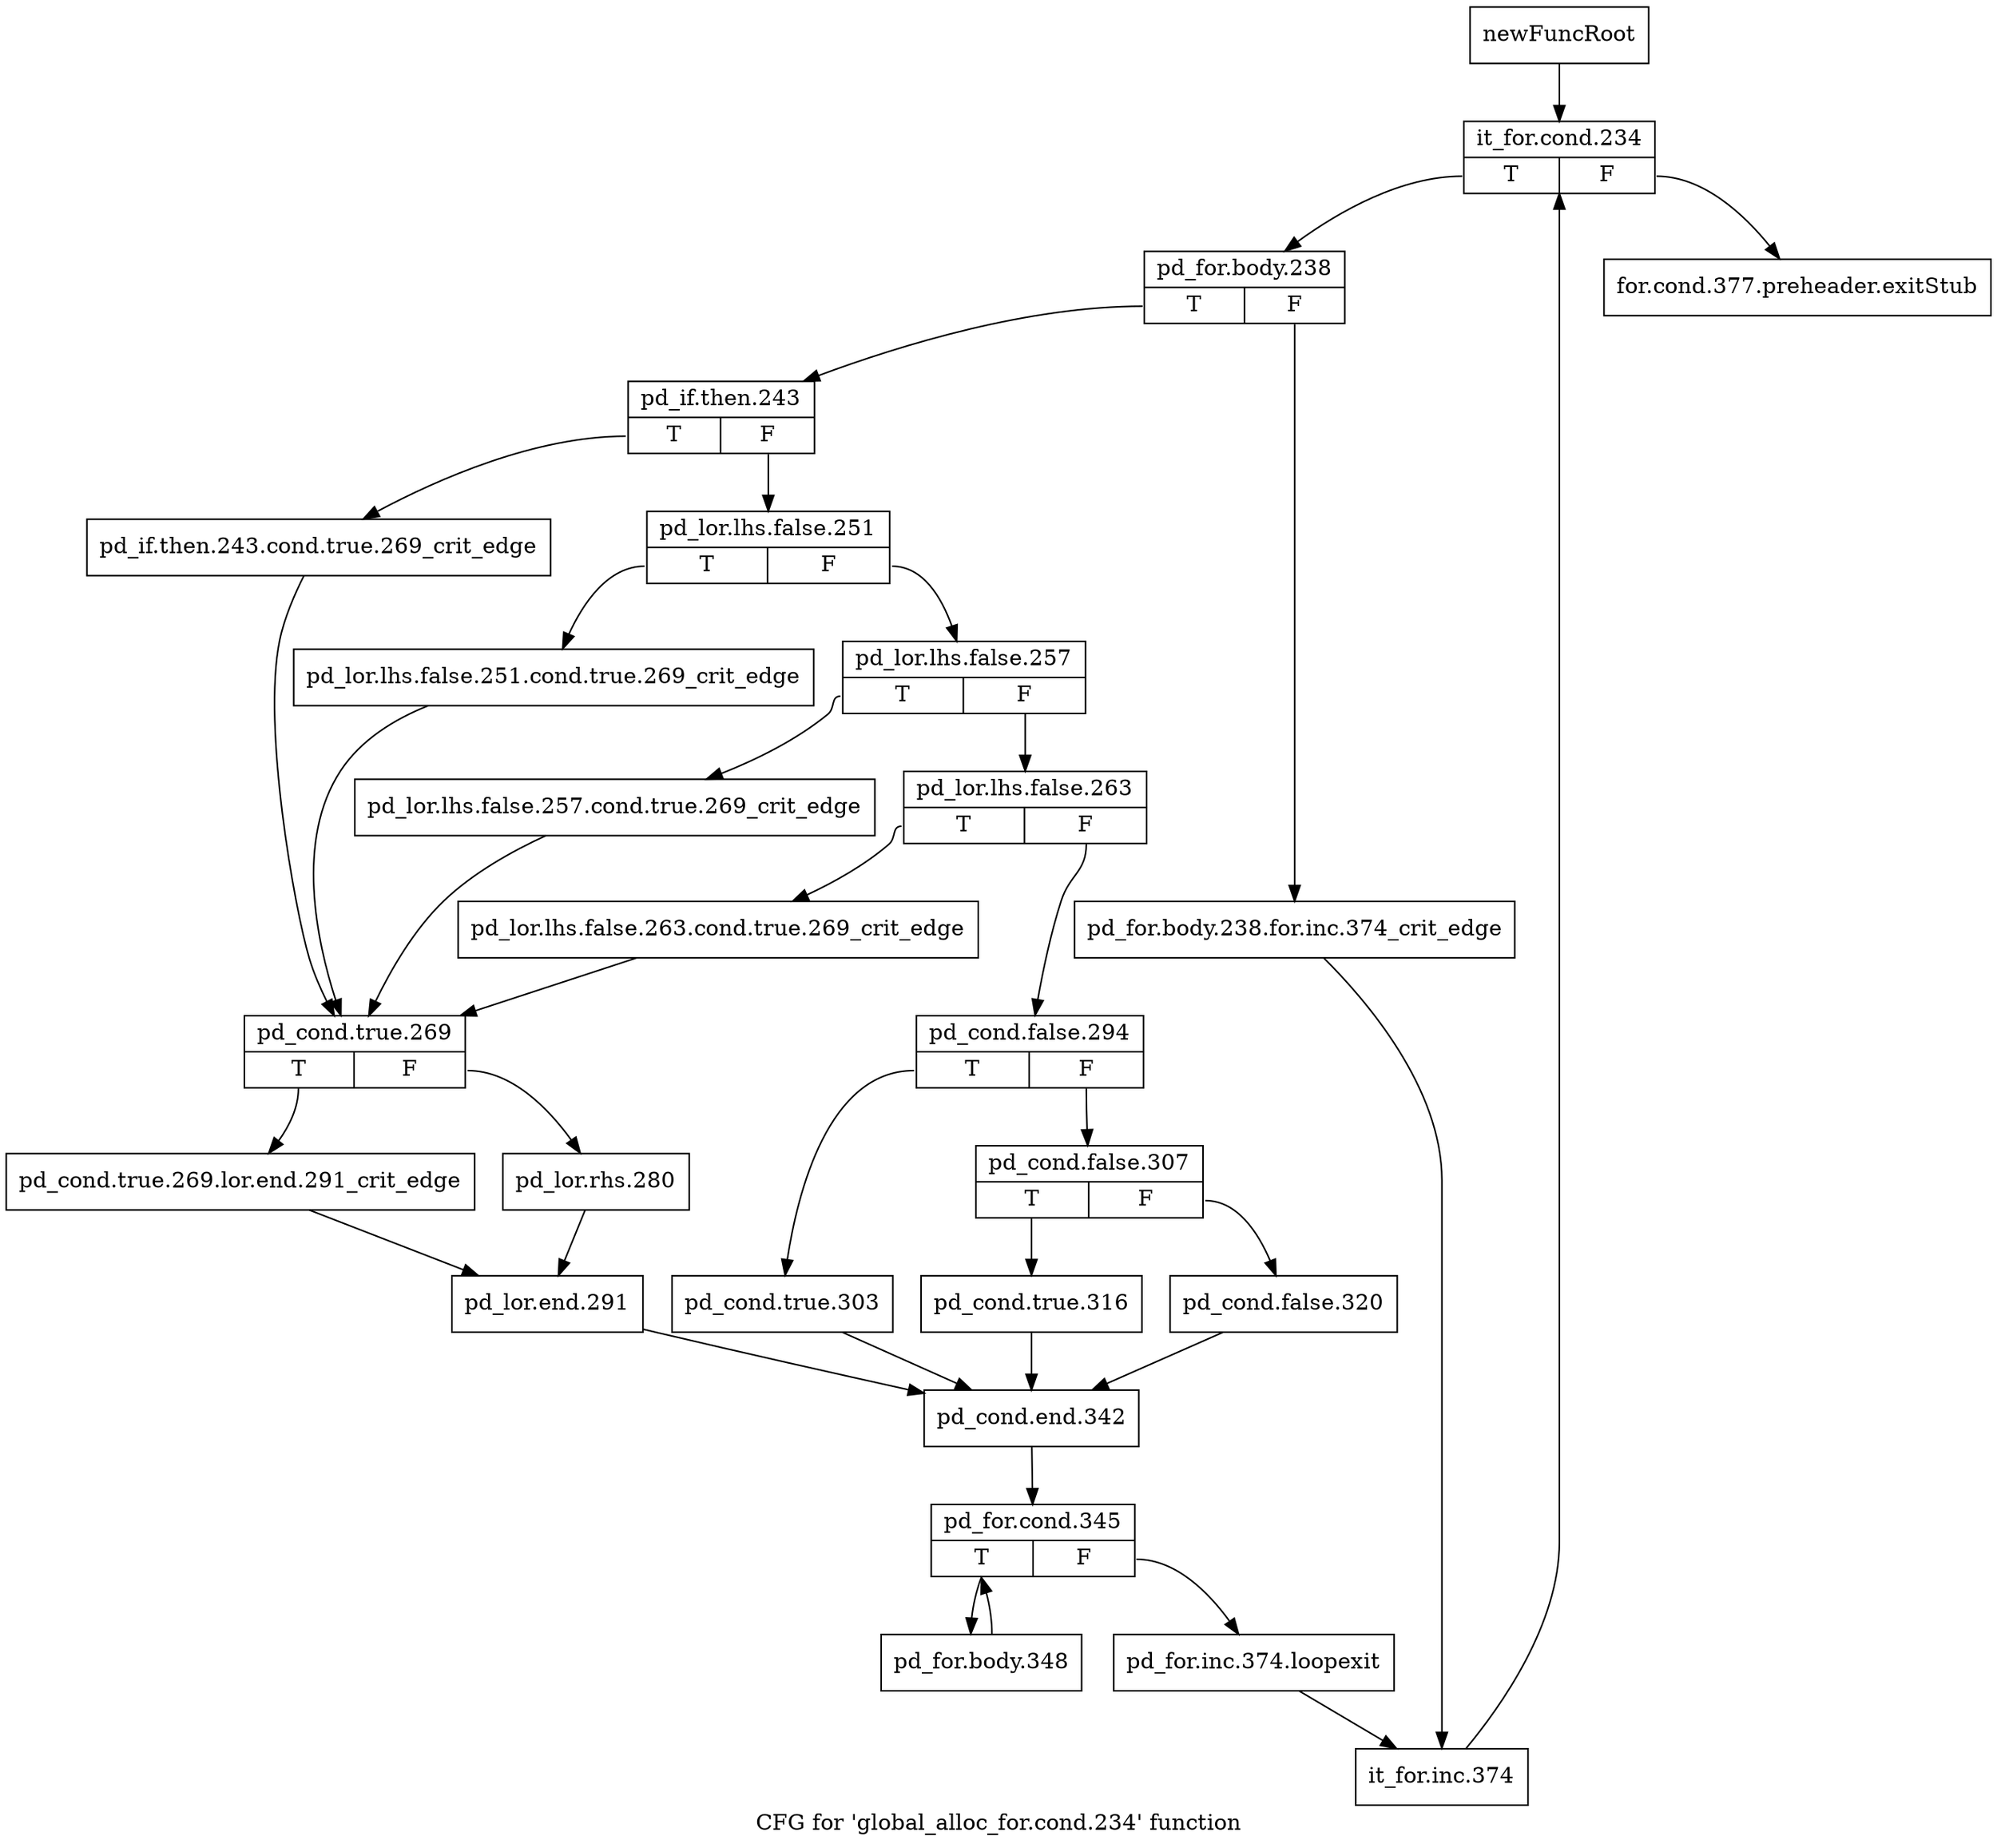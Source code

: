 digraph "CFG for 'global_alloc_for.cond.234' function" {
	label="CFG for 'global_alloc_for.cond.234' function";

	Node0xb1fbe50 [shape=record,label="{newFuncRoot}"];
	Node0xb1fbe50 -> Node0xb1fc360;
	Node0xb1fbea0 [shape=record,label="{for.cond.377.preheader.exitStub}"];
	Node0xb1fc360 [shape=record,label="{it_for.cond.234|{<s0>T|<s1>F}}"];
	Node0xb1fc360:s0 -> Node0xb1fc3b0;
	Node0xb1fc360:s1 -> Node0xb1fbea0;
	Node0xb1fc3b0 [shape=record,label="{pd_for.body.238|{<s0>T|<s1>F}}"];
	Node0xb1fc3b0:s0 -> Node0xb1fc450;
	Node0xb1fc3b0:s1 -> Node0xb1fc400;
	Node0xb1fc400 [shape=record,label="{pd_for.body.238.for.inc.374_crit_edge}"];
	Node0xb1fc400 -> Node0xb1fca90;
	Node0xb1fc450 [shape=record,label="{pd_if.then.243|{<s0>T|<s1>F}}"];
	Node0xb1fc450:s0 -> Node0xb1fc810;
	Node0xb1fc450:s1 -> Node0xb1fc4a0;
	Node0xb1fc4a0 [shape=record,label="{pd_lor.lhs.false.251|{<s0>T|<s1>F}}"];
	Node0xb1fc4a0:s0 -> Node0xb1fc7c0;
	Node0xb1fc4a0:s1 -> Node0xb1fc4f0;
	Node0xb1fc4f0 [shape=record,label="{pd_lor.lhs.false.257|{<s0>T|<s1>F}}"];
	Node0xb1fc4f0:s0 -> Node0xb1fc770;
	Node0xb1fc4f0:s1 -> Node0xb1fc540;
	Node0xb1fc540 [shape=record,label="{pd_lor.lhs.false.263|{<s0>T|<s1>F}}"];
	Node0xb1fc540:s0 -> Node0xb1fc720;
	Node0xb1fc540:s1 -> Node0xb1fc590;
	Node0xb1fc590 [shape=record,label="{pd_cond.false.294|{<s0>T|<s1>F}}"];
	Node0xb1fc590:s0 -> Node0xb1fc6d0;
	Node0xb1fc590:s1 -> Node0xb1fc5e0;
	Node0xb1fc5e0 [shape=record,label="{pd_cond.false.307|{<s0>T|<s1>F}}"];
	Node0xb1fc5e0:s0 -> Node0xb1fc680;
	Node0xb1fc5e0:s1 -> Node0xb1fc630;
	Node0xb1fc630 [shape=record,label="{pd_cond.false.320}"];
	Node0xb1fc630 -> Node0xb1fc9a0;
	Node0xb1fc680 [shape=record,label="{pd_cond.true.316}"];
	Node0xb1fc680 -> Node0xb1fc9a0;
	Node0xb1fc6d0 [shape=record,label="{pd_cond.true.303}"];
	Node0xb1fc6d0 -> Node0xb1fc9a0;
	Node0xb1fc720 [shape=record,label="{pd_lor.lhs.false.263.cond.true.269_crit_edge}"];
	Node0xb1fc720 -> Node0xb1fc860;
	Node0xb1fc770 [shape=record,label="{pd_lor.lhs.false.257.cond.true.269_crit_edge}"];
	Node0xb1fc770 -> Node0xb1fc860;
	Node0xb1fc7c0 [shape=record,label="{pd_lor.lhs.false.251.cond.true.269_crit_edge}"];
	Node0xb1fc7c0 -> Node0xb1fc860;
	Node0xb1fc810 [shape=record,label="{pd_if.then.243.cond.true.269_crit_edge}"];
	Node0xb1fc810 -> Node0xb1fc860;
	Node0xb1fc860 [shape=record,label="{pd_cond.true.269|{<s0>T|<s1>F}}"];
	Node0xb1fc860:s0 -> Node0xb1fc900;
	Node0xb1fc860:s1 -> Node0xb1fc8b0;
	Node0xb1fc8b0 [shape=record,label="{pd_lor.rhs.280}"];
	Node0xb1fc8b0 -> Node0xb1fc950;
	Node0xb1fc900 [shape=record,label="{pd_cond.true.269.lor.end.291_crit_edge}"];
	Node0xb1fc900 -> Node0xb1fc950;
	Node0xb1fc950 [shape=record,label="{pd_lor.end.291}"];
	Node0xb1fc950 -> Node0xb1fc9a0;
	Node0xb1fc9a0 [shape=record,label="{pd_cond.end.342}"];
	Node0xb1fc9a0 -> Node0xb1fc9f0;
	Node0xb1fc9f0 [shape=record,label="{pd_for.cond.345|{<s0>T|<s1>F}}"];
	Node0xb1fc9f0:s0 -> Node0xb1fcae0;
	Node0xb1fc9f0:s1 -> Node0xb1fca40;
	Node0xb1fca40 [shape=record,label="{pd_for.inc.374.loopexit}"];
	Node0xb1fca40 -> Node0xb1fca90;
	Node0xb1fca90 [shape=record,label="{it_for.inc.374}"];
	Node0xb1fca90 -> Node0xb1fc360;
	Node0xb1fcae0 [shape=record,label="{pd_for.body.348}"];
	Node0xb1fcae0 -> Node0xb1fc9f0;
}
